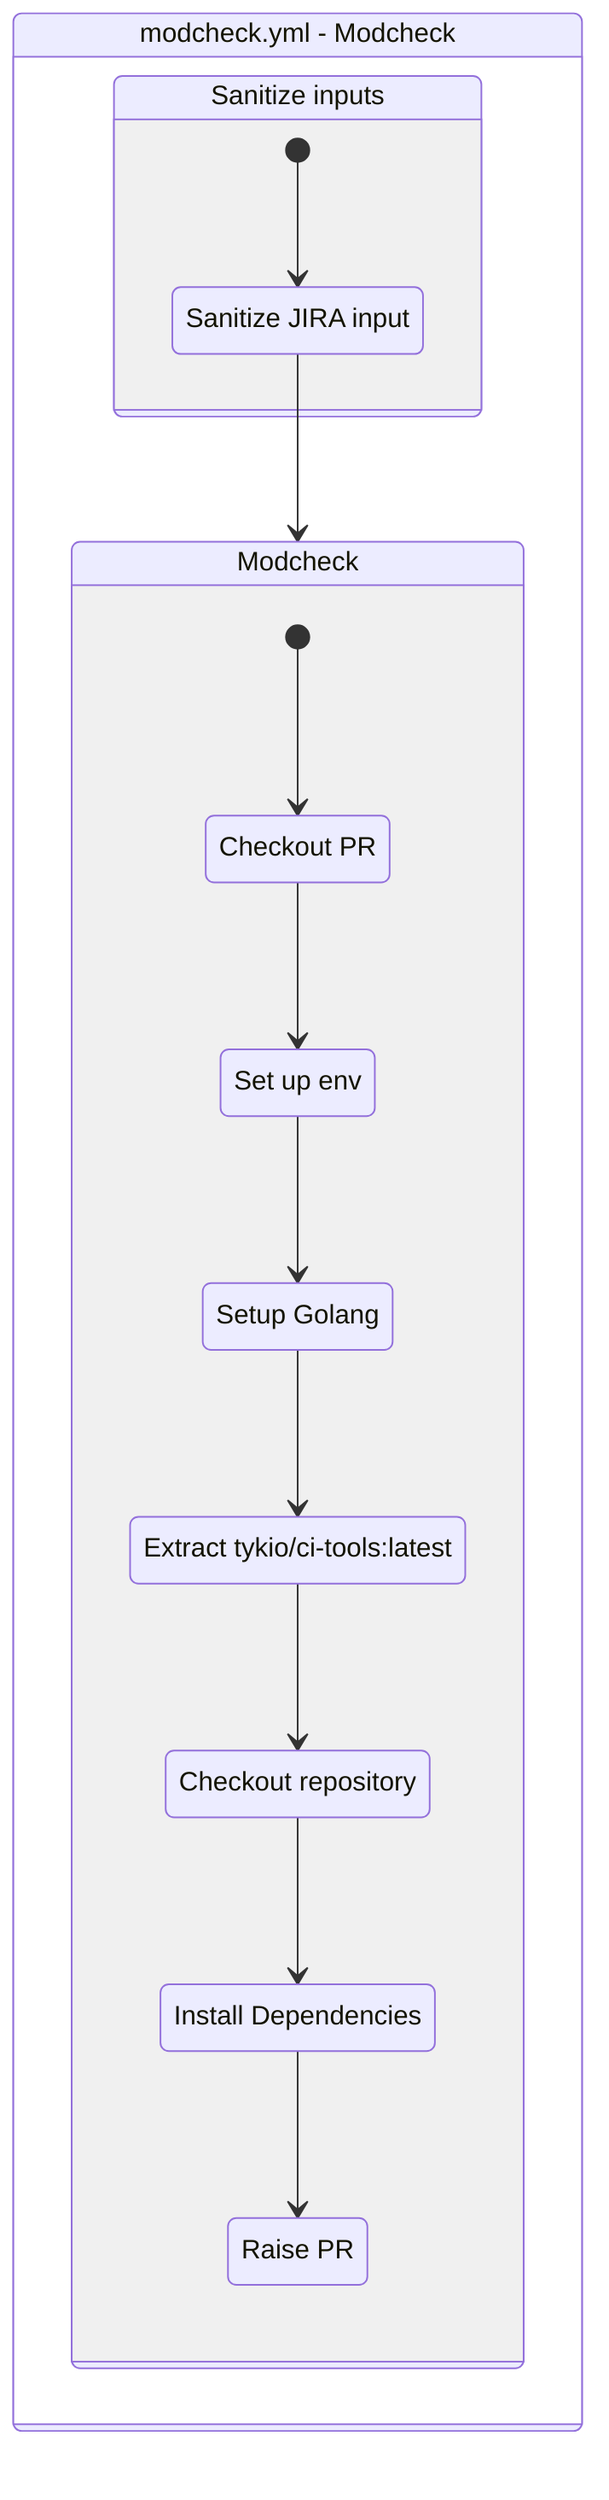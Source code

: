 stateDiagram-v2
    workflow : modcheck.yml - Modcheck
    state workflow {
        sanitize: Sanitize inputs
        state sanitize {
            [*] --> step0sanitize
            step0sanitize : Sanitize JIRA input
            step0sanitize --> modcheck
        }

        modcheck: Modcheck
        state modcheck {
            [*] --> step0modcheck
            step0modcheck : Checkout PR
            step0modcheck --> step1modcheck
            step1modcheck : Set up env
            step1modcheck --> step2modcheck
            step2modcheck : Setup Golang
            step2modcheck --> step3modcheck
            step3modcheck : Extract tykio/ci-tools:latest
            step3modcheck --> step5modcheck
            step5modcheck : Checkout repository
            step5modcheck --> step6modcheck
            step6modcheck : Install Dependencies
            step6modcheck --> step11modcheck
            step11modcheck : Raise PR
        }
    }